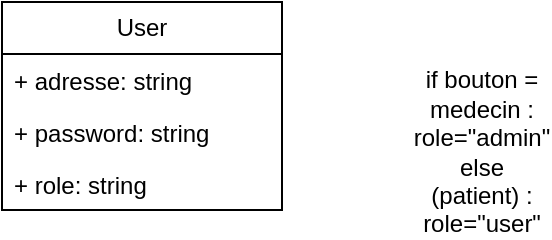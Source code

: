<mxfile version="26.0.16">
  <diagram name="Page-1" id="7STB7EKLAzoZIFrzVug2">
    <mxGraphModel dx="1050" dy="522" grid="1" gridSize="10" guides="1" tooltips="1" connect="1" arrows="1" fold="1" page="1" pageScale="1" pageWidth="827" pageHeight="1169" math="0" shadow="0">
      <root>
        <mxCell id="0" />
        <mxCell id="1" parent="0" />
        <mxCell id="GDCmTw9RghChI3LDUnNr-1" value="User" style="swimlane;fontStyle=0;childLayout=stackLayout;horizontal=1;startSize=26;fillColor=none;horizontalStack=0;resizeParent=1;resizeParentMax=0;resizeLast=0;collapsible=1;marginBottom=0;whiteSpace=wrap;html=1;" vertex="1" parent="1">
          <mxGeometry x="340" y="220" width="140" height="104" as="geometry" />
        </mxCell>
        <mxCell id="GDCmTw9RghChI3LDUnNr-2" value="+ adresse: string" style="text;strokeColor=none;fillColor=none;align=left;verticalAlign=top;spacingLeft=4;spacingRight=4;overflow=hidden;rotatable=0;points=[[0,0.5],[1,0.5]];portConstraint=eastwest;whiteSpace=wrap;html=1;" vertex="1" parent="GDCmTw9RghChI3LDUnNr-1">
          <mxGeometry y="26" width="140" height="26" as="geometry" />
        </mxCell>
        <mxCell id="GDCmTw9RghChI3LDUnNr-3" value="+ password: string" style="text;strokeColor=none;fillColor=none;align=left;verticalAlign=top;spacingLeft=4;spacingRight=4;overflow=hidden;rotatable=0;points=[[0,0.5],[1,0.5]];portConstraint=eastwest;whiteSpace=wrap;html=1;" vertex="1" parent="GDCmTw9RghChI3LDUnNr-1">
          <mxGeometry y="52" width="140" height="26" as="geometry" />
        </mxCell>
        <mxCell id="GDCmTw9RghChI3LDUnNr-4" value="+ role: string" style="text;strokeColor=none;fillColor=none;align=left;verticalAlign=top;spacingLeft=4;spacingRight=4;overflow=hidden;rotatable=0;points=[[0,0.5],[1,0.5]];portConstraint=eastwest;whiteSpace=wrap;html=1;" vertex="1" parent="GDCmTw9RghChI3LDUnNr-1">
          <mxGeometry y="78" width="140" height="26" as="geometry" />
        </mxCell>
        <mxCell id="GDCmTw9RghChI3LDUnNr-5" value="if bouton = medecin : role=&quot;admin&quot;&lt;div&gt;else (patient) : role=&quot;user&quot;&lt;/div&gt;" style="text;html=1;align=center;verticalAlign=middle;whiteSpace=wrap;rounded=0;" vertex="1" parent="1">
          <mxGeometry x="550" y="280" width="60" height="30" as="geometry" />
        </mxCell>
      </root>
    </mxGraphModel>
  </diagram>
</mxfile>
